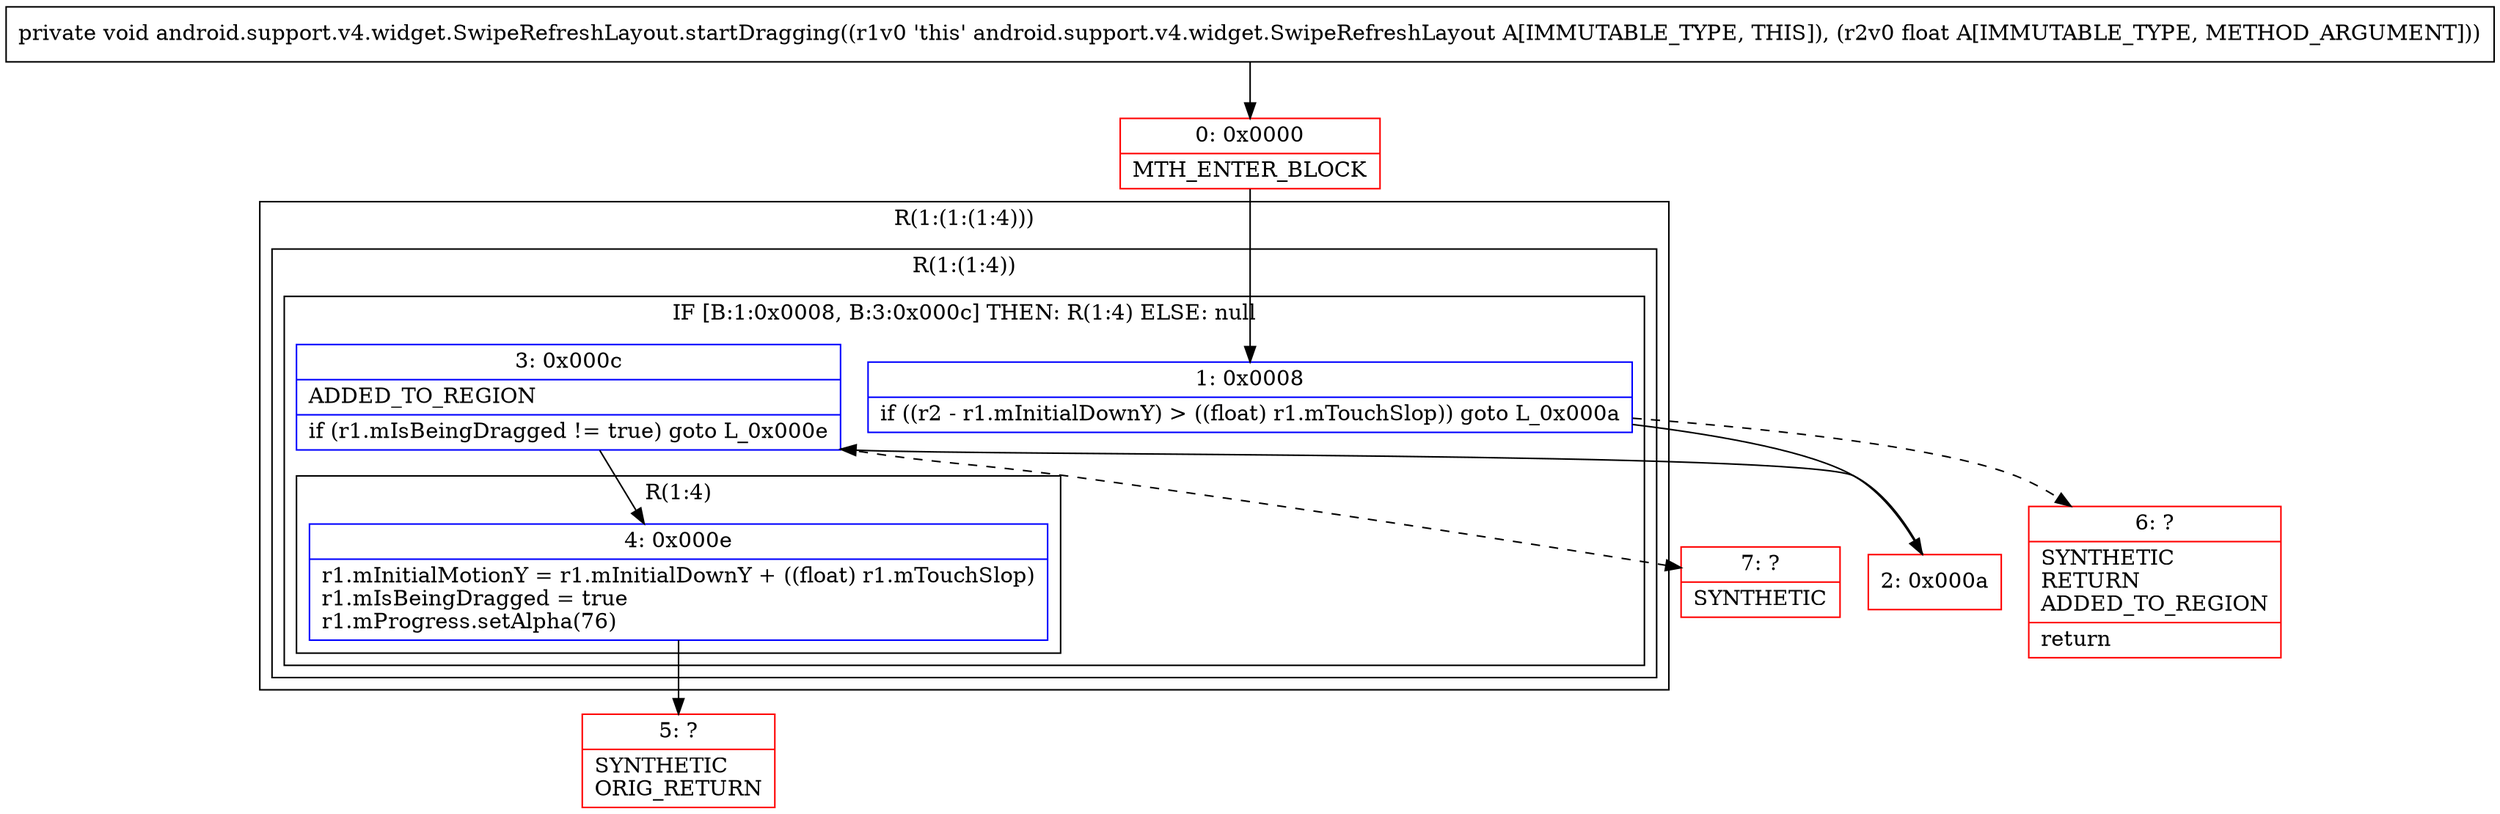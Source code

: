 digraph "CFG forandroid.support.v4.widget.SwipeRefreshLayout.startDragging(F)V" {
subgraph cluster_Region_1013481219 {
label = "R(1:(1:(1:4)))";
node [shape=record,color=blue];
subgraph cluster_Region_1584598388 {
label = "R(1:(1:4))";
node [shape=record,color=blue];
subgraph cluster_IfRegion_1343557363 {
label = "IF [B:1:0x0008, B:3:0x000c] THEN: R(1:4) ELSE: null";
node [shape=record,color=blue];
Node_1 [shape=record,label="{1\:\ 0x0008|if ((r2 \- r1.mInitialDownY) \> ((float) r1.mTouchSlop)) goto L_0x000a\l}"];
Node_3 [shape=record,label="{3\:\ 0x000c|ADDED_TO_REGION\l|if (r1.mIsBeingDragged != true) goto L_0x000e\l}"];
subgraph cluster_Region_1361667388 {
label = "R(1:4)";
node [shape=record,color=blue];
Node_4 [shape=record,label="{4\:\ 0x000e|r1.mInitialMotionY = r1.mInitialDownY + ((float) r1.mTouchSlop)\lr1.mIsBeingDragged = true\lr1.mProgress.setAlpha(76)\l}"];
}
}
}
}
Node_0 [shape=record,color=red,label="{0\:\ 0x0000|MTH_ENTER_BLOCK\l}"];
Node_2 [shape=record,color=red,label="{2\:\ 0x000a}"];
Node_5 [shape=record,color=red,label="{5\:\ ?|SYNTHETIC\lORIG_RETURN\l}"];
Node_6 [shape=record,color=red,label="{6\:\ ?|SYNTHETIC\lRETURN\lADDED_TO_REGION\l|return\l}"];
Node_7 [shape=record,color=red,label="{7\:\ ?|SYNTHETIC\l}"];
MethodNode[shape=record,label="{private void android.support.v4.widget.SwipeRefreshLayout.startDragging((r1v0 'this' android.support.v4.widget.SwipeRefreshLayout A[IMMUTABLE_TYPE, THIS]), (r2v0 float A[IMMUTABLE_TYPE, METHOD_ARGUMENT])) }"];
MethodNode -> Node_0;
Node_1 -> Node_2;
Node_1 -> Node_6[style=dashed];
Node_3 -> Node_4;
Node_3 -> Node_7[style=dashed];
Node_4 -> Node_5;
Node_0 -> Node_1;
Node_2 -> Node_3;
}

